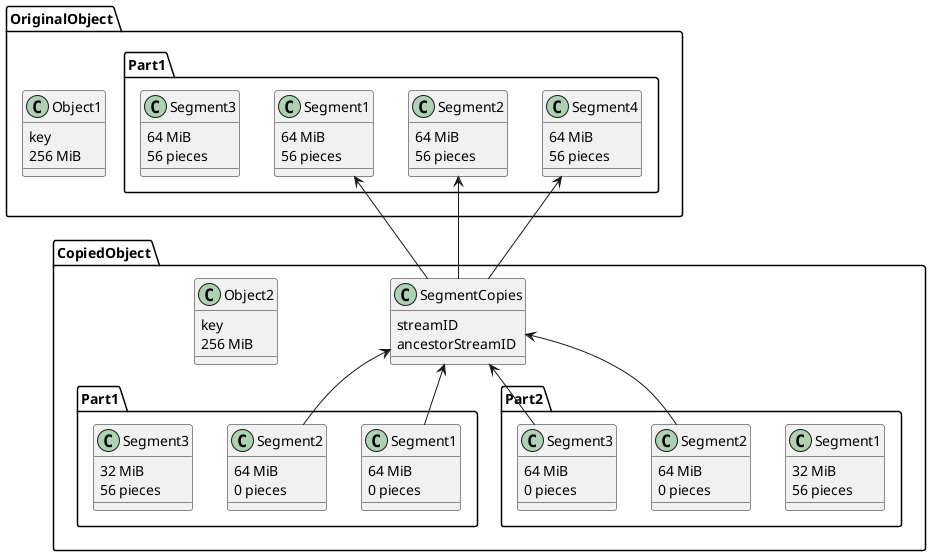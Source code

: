 @startuml
package OriginalObject {
    class OriginalObject.Object1 {
        key
        256 MiB
    }
    
    package OriginalObject.Part1 {
        class OriginalObject.Part1.Segment1 {
            64 MiB
            56 pieces
        }
        class OriginalObject.Part1.Segment2 {
            64 MiB
            56 pieces
        }
        class OriginalObject.Part1.Segment3 {
            64 MiB
            56 pieces
        }
        class OriginalObject.Part1.Segment4 {
            64 MiB
            56 pieces
        }
    }
}

package CopiedObject {
    class CopiedObject.Object2 {
        key
        256 MiB
    }

    class CopiedObject.SegmentCopies {
        streamID
        ancestorStreamID
    }

    package CopiedObject.Part1 {
        class CopiedObject.Part1.Segment1 {
            64 MiB
            0 pieces
        }
        class CopiedObject.Part1.Segment2 {
            64 MiB
            0 pieces
        }
        class CopiedObject.Part1.Segment3 {
            32 MiB
            56 pieces
        }
    }
    package CopiedObject.Part2 {
        class CopiedObject.Part2.Segment1 {
            32 MiB
            56 pieces
        }
        class CopiedObject.Part2.Segment2 {
            64 MiB
            0 pieces
        }
        class CopiedObject.Part2.Segment3 {
            64 MiB
            0 pieces
        }
    }
}

CopiedObject.SegmentCopies -u-> OriginalObject.Part1.Segment1
CopiedObject.SegmentCopies -u-> OriginalObject.Part1.Segment2
CopiedObject.SegmentCopies -u-> OriginalObject.Part1.Segment4

CopiedObject.Part1.Segment1 -u-> CopiedObject.SegmentCopies
CopiedObject.Part1.Segment2 -u-> CopiedObject.SegmentCopies
CopiedObject.Part2.Segment2 -u-> CopiedObject.SegmentCopies
CopiedObject.Part2.Segment3 -u-> CopiedObject.SegmentCopies

@enduml